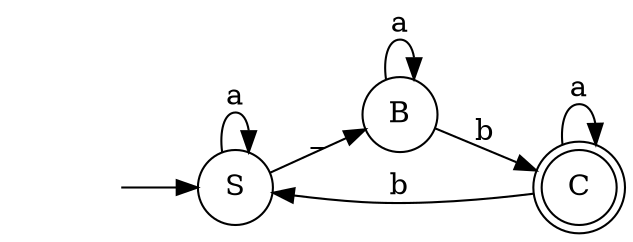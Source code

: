 digraph myAutomaton {
rankdir=LR;
" " [shape=none]
"S" [shape=circle]
"B" [shape=circle]
"C" [shape=doublecircle]

" " -> "S""S" -> "S"[label="a"]
"S" -> "B"[label="_"]
"C" -> "C"[label="a"]
"C" -> "S"[label="b"]
"B" -> "C"[label="b"]
"B" -> "B"[label="a"]
}